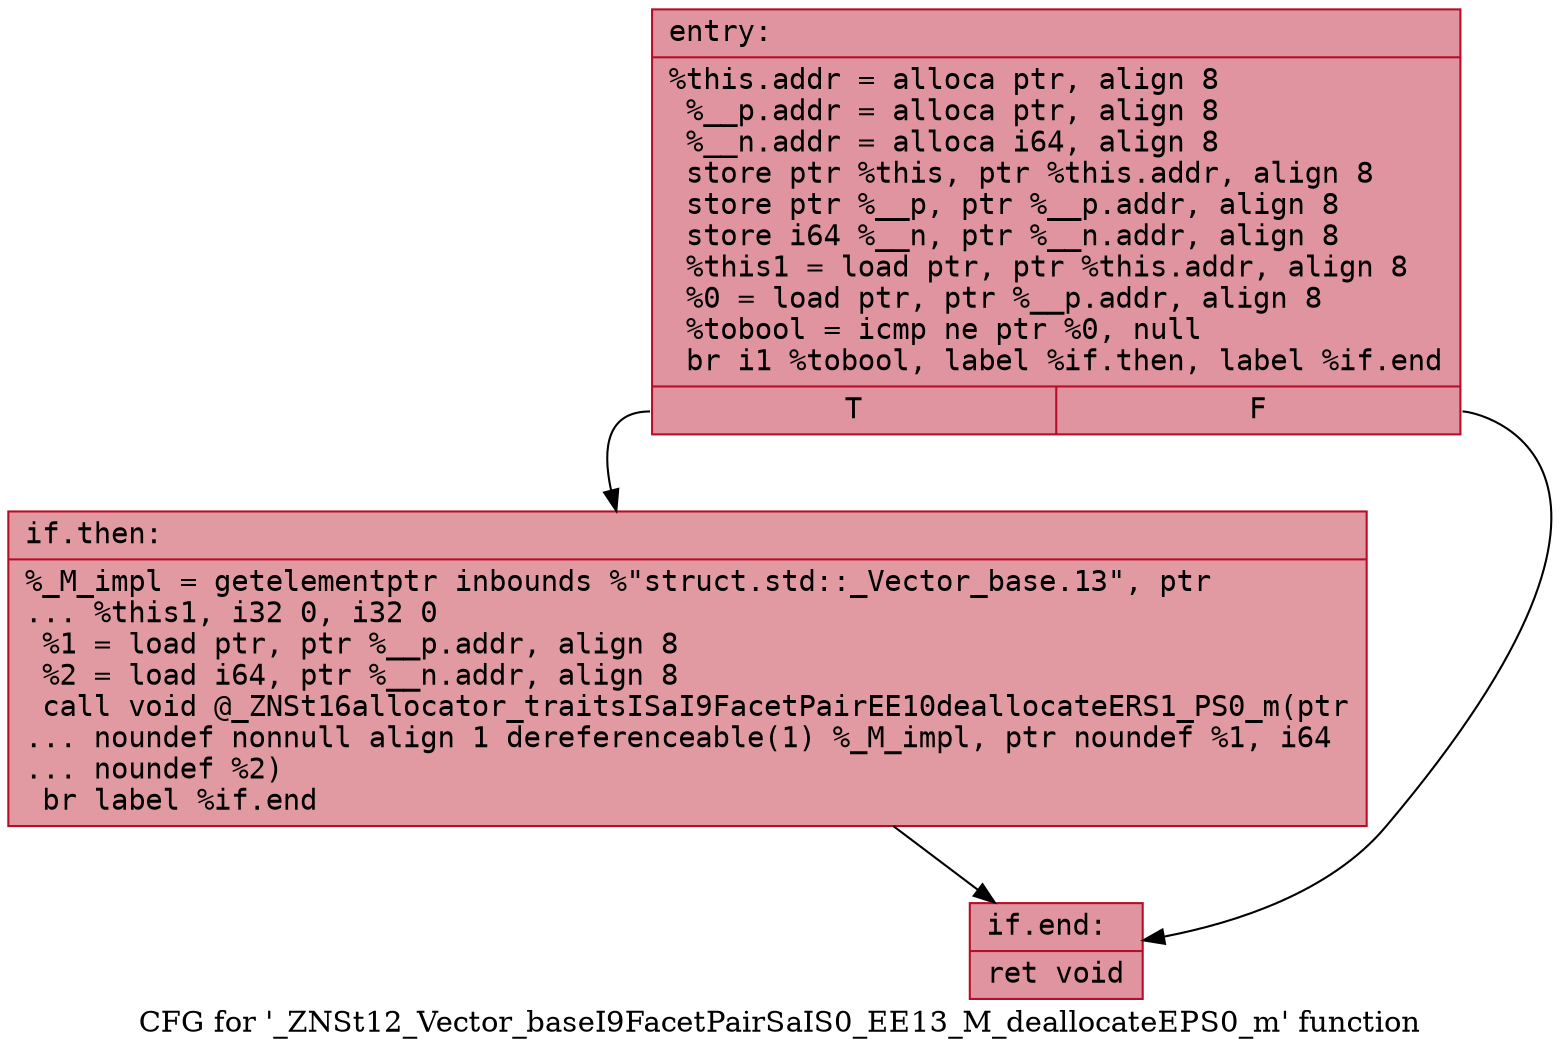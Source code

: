 digraph "CFG for '_ZNSt12_Vector_baseI9FacetPairSaIS0_EE13_M_deallocateEPS0_m' function" {
	label="CFG for '_ZNSt12_Vector_baseI9FacetPairSaIS0_EE13_M_deallocateEPS0_m' function";

	Node0x5606e00bfd00 [shape=record,color="#b70d28ff", style=filled, fillcolor="#b70d2870" fontname="Courier",label="{entry:\l|  %this.addr = alloca ptr, align 8\l  %__p.addr = alloca ptr, align 8\l  %__n.addr = alloca i64, align 8\l  store ptr %this, ptr %this.addr, align 8\l  store ptr %__p, ptr %__p.addr, align 8\l  store i64 %__n, ptr %__n.addr, align 8\l  %this1 = load ptr, ptr %this.addr, align 8\l  %0 = load ptr, ptr %__p.addr, align 8\l  %tobool = icmp ne ptr %0, null\l  br i1 %tobool, label %if.then, label %if.end\l|{<s0>T|<s1>F}}"];
	Node0x5606e00bfd00:s0 -> Node0x5606e00bfd70[tooltip="entry -> if.then\nProbability 62.50%" ];
	Node0x5606e00bfd00:s1 -> Node0x5606e00c0620[tooltip="entry -> if.end\nProbability 37.50%" ];
	Node0x5606e00bfd70 [shape=record,color="#b70d28ff", style=filled, fillcolor="#bb1b2c70" fontname="Courier",label="{if.then:\l|  %_M_impl = getelementptr inbounds %\"struct.std::_Vector_base.13\", ptr\l... %this1, i32 0, i32 0\l  %1 = load ptr, ptr %__p.addr, align 8\l  %2 = load i64, ptr %__n.addr, align 8\l  call void @_ZNSt16allocator_traitsISaI9FacetPairEE10deallocateERS1_PS0_m(ptr\l... noundef nonnull align 1 dereferenceable(1) %_M_impl, ptr noundef %1, i64\l... noundef %2)\l  br label %if.end\l}"];
	Node0x5606e00bfd70 -> Node0x5606e00c0620[tooltip="if.then -> if.end\nProbability 100.00%" ];
	Node0x5606e00c0620 [shape=record,color="#b70d28ff", style=filled, fillcolor="#b70d2870" fontname="Courier",label="{if.end:\l|  ret void\l}"];
}
